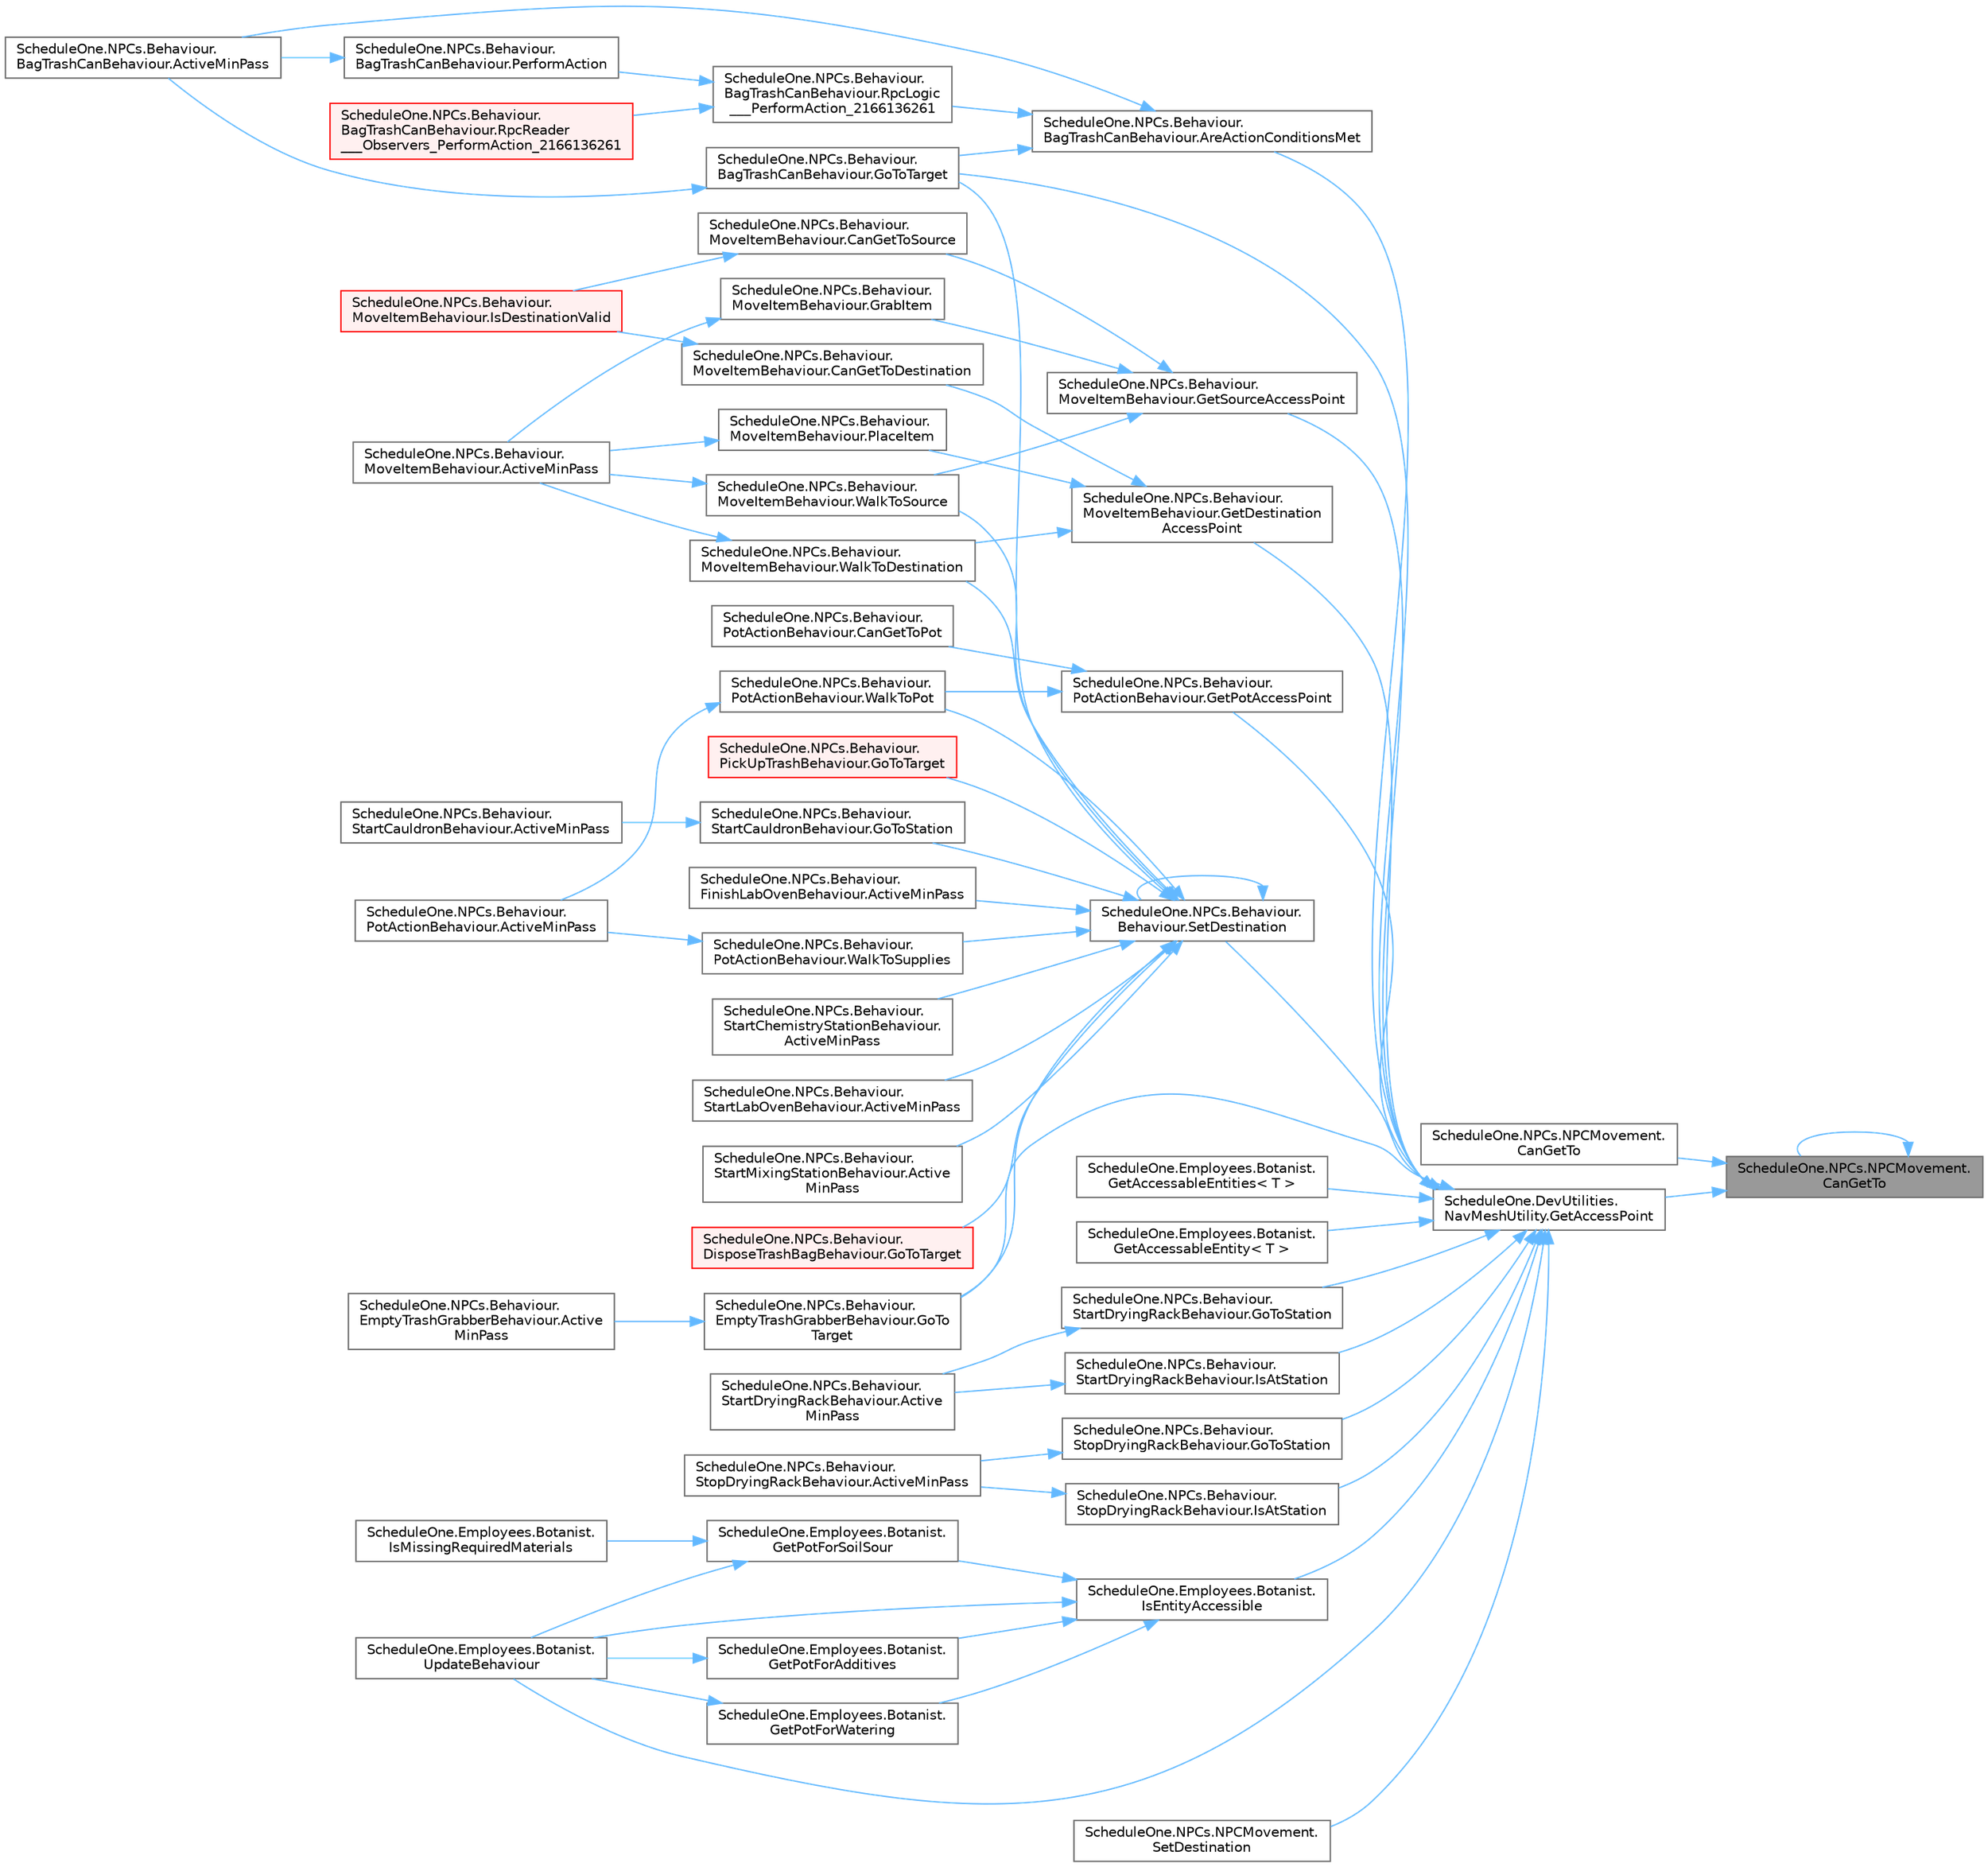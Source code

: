 digraph "ScheduleOne.NPCs.NPCMovement.CanGetTo"
{
 // LATEX_PDF_SIZE
  bgcolor="transparent";
  edge [fontname=Helvetica,fontsize=10,labelfontname=Helvetica,labelfontsize=10];
  node [fontname=Helvetica,fontsize=10,shape=box,height=0.2,width=0.4];
  rankdir="RL";
  Node1 [id="Node000001",label="ScheduleOne.NPCs.NPCMovement.\lCanGetTo",height=0.2,width=0.4,color="gray40", fillcolor="grey60", style="filled", fontcolor="black",tooltip=" "];
  Node1 -> Node2 [id="edge1_Node000001_Node000002",dir="back",color="steelblue1",style="solid",tooltip=" "];
  Node2 [id="Node000002",label="ScheduleOne.NPCs.NPCMovement.\lCanGetTo",height=0.2,width=0.4,color="grey40", fillcolor="white", style="filled",URL="$class_schedule_one_1_1_n_p_cs_1_1_n_p_c_movement.html#a8c6e80f04849b9d723b2d88539c1d7c1",tooltip=" "];
  Node1 -> Node1 [id="edge2_Node000001_Node000001",dir="back",color="steelblue1",style="solid",tooltip=" "];
  Node1 -> Node3 [id="edge3_Node000001_Node000003",dir="back",color="steelblue1",style="solid",tooltip=" "];
  Node3 [id="Node000003",label="ScheduleOne.DevUtilities.\lNavMeshUtility.GetAccessPoint",height=0.2,width=0.4,color="grey40", fillcolor="white", style="filled",URL="$class_schedule_one_1_1_dev_utilities_1_1_nav_mesh_utility.html#aa79e73447cb875c02e3705abe04186e6",tooltip=" "];
  Node3 -> Node4 [id="edge4_Node000003_Node000004",dir="back",color="steelblue1",style="solid",tooltip=" "];
  Node4 [id="Node000004",label="ScheduleOne.NPCs.Behaviour.\lBagTrashCanBehaviour.AreActionConditionsMet",height=0.2,width=0.4,color="grey40", fillcolor="white", style="filled",URL="$class_schedule_one_1_1_n_p_cs_1_1_behaviour_1_1_bag_trash_can_behaviour.html#a50657df15cb402a71e97fa6f6f84a943",tooltip=" "];
  Node4 -> Node5 [id="edge5_Node000004_Node000005",dir="back",color="steelblue1",style="solid",tooltip=" "];
  Node5 [id="Node000005",label="ScheduleOne.NPCs.Behaviour.\lBagTrashCanBehaviour.ActiveMinPass",height=0.2,width=0.4,color="grey40", fillcolor="white", style="filled",URL="$class_schedule_one_1_1_n_p_cs_1_1_behaviour_1_1_bag_trash_can_behaviour.html#ad04a32218f99880ab62b5c48880ef8e1",tooltip=" "];
  Node4 -> Node6 [id="edge6_Node000004_Node000006",dir="back",color="steelblue1",style="solid",tooltip=" "];
  Node6 [id="Node000006",label="ScheduleOne.NPCs.Behaviour.\lBagTrashCanBehaviour.GoToTarget",height=0.2,width=0.4,color="grey40", fillcolor="white", style="filled",URL="$class_schedule_one_1_1_n_p_cs_1_1_behaviour_1_1_bag_trash_can_behaviour.html#a681cc42cab8ace3a28f23b7145acbc27",tooltip=" "];
  Node6 -> Node5 [id="edge7_Node000006_Node000005",dir="back",color="steelblue1",style="solid",tooltip=" "];
  Node4 -> Node7 [id="edge8_Node000004_Node000007",dir="back",color="steelblue1",style="solid",tooltip=" "];
  Node7 [id="Node000007",label="ScheduleOne.NPCs.Behaviour.\lBagTrashCanBehaviour.RpcLogic\l___PerformAction_2166136261",height=0.2,width=0.4,color="grey40", fillcolor="white", style="filled",URL="$class_schedule_one_1_1_n_p_cs_1_1_behaviour_1_1_bag_trash_can_behaviour.html#aded21b669b34100054fbd7f72acdf9ac",tooltip=" "];
  Node7 -> Node8 [id="edge9_Node000007_Node000008",dir="back",color="steelblue1",style="solid",tooltip=" "];
  Node8 [id="Node000008",label="ScheduleOne.NPCs.Behaviour.\lBagTrashCanBehaviour.PerformAction",height=0.2,width=0.4,color="grey40", fillcolor="white", style="filled",URL="$class_schedule_one_1_1_n_p_cs_1_1_behaviour_1_1_bag_trash_can_behaviour.html#a4caa129e87695119483e477a2cb46035",tooltip=" "];
  Node8 -> Node5 [id="edge10_Node000008_Node000005",dir="back",color="steelblue1",style="solid",tooltip=" "];
  Node7 -> Node9 [id="edge11_Node000007_Node000009",dir="back",color="steelblue1",style="solid",tooltip=" "];
  Node9 [id="Node000009",label="ScheduleOne.NPCs.Behaviour.\lBagTrashCanBehaviour.RpcReader\l___Observers_PerformAction_2166136261",height=0.2,width=0.4,color="red", fillcolor="#FFF0F0", style="filled",URL="$class_schedule_one_1_1_n_p_cs_1_1_behaviour_1_1_bag_trash_can_behaviour.html#a543449b537593677bb651faa29748753",tooltip=" "];
  Node3 -> Node13 [id="edge12_Node000003_Node000013",dir="back",color="steelblue1",style="solid",tooltip=" "];
  Node13 [id="Node000013",label="ScheduleOne.Employees.Botanist.\lGetAccessableEntities\< T \>",height=0.2,width=0.4,color="grey40", fillcolor="white", style="filled",URL="$class_schedule_one_1_1_employees_1_1_botanist.html#a565e440e13676027a010ccc875d85483",tooltip=" "];
  Node3 -> Node14 [id="edge13_Node000003_Node000014",dir="back",color="steelblue1",style="solid",tooltip=" "];
  Node14 [id="Node000014",label="ScheduleOne.Employees.Botanist.\lGetAccessableEntity\< T \>",height=0.2,width=0.4,color="grey40", fillcolor="white", style="filled",URL="$class_schedule_one_1_1_employees_1_1_botanist.html#a1bde54be8062f991ce9d3c84640ec497",tooltip=" "];
  Node3 -> Node15 [id="edge14_Node000003_Node000015",dir="back",color="steelblue1",style="solid",tooltip=" "];
  Node15 [id="Node000015",label="ScheduleOne.NPCs.Behaviour.\lMoveItemBehaviour.GetDestination\lAccessPoint",height=0.2,width=0.4,color="grey40", fillcolor="white", style="filled",URL="$class_schedule_one_1_1_n_p_cs_1_1_behaviour_1_1_move_item_behaviour.html#aa1385271b519dffd8dec1b4047fa5739",tooltip=" "];
  Node15 -> Node16 [id="edge15_Node000015_Node000016",dir="back",color="steelblue1",style="solid",tooltip=" "];
  Node16 [id="Node000016",label="ScheduleOne.NPCs.Behaviour.\lMoveItemBehaviour.CanGetToDestination",height=0.2,width=0.4,color="grey40", fillcolor="white", style="filled",URL="$class_schedule_one_1_1_n_p_cs_1_1_behaviour_1_1_move_item_behaviour.html#a8afca9f22ca058dedec2864112b2541e",tooltip=" "];
  Node16 -> Node17 [id="edge16_Node000016_Node000017",dir="back",color="steelblue1",style="solid",tooltip=" "];
  Node17 [id="Node000017",label="ScheduleOne.NPCs.Behaviour.\lMoveItemBehaviour.IsDestinationValid",height=0.2,width=0.4,color="red", fillcolor="#FFF0F0", style="filled",URL="$class_schedule_one_1_1_n_p_cs_1_1_behaviour_1_1_move_item_behaviour.html#ab31cd8a33336038094eaecc360edb43e",tooltip=" "];
  Node15 -> Node28 [id="edge17_Node000015_Node000028",dir="back",color="steelblue1",style="solid",tooltip=" "];
  Node28 [id="Node000028",label="ScheduleOne.NPCs.Behaviour.\lMoveItemBehaviour.PlaceItem",height=0.2,width=0.4,color="grey40", fillcolor="white", style="filled",URL="$class_schedule_one_1_1_n_p_cs_1_1_behaviour_1_1_move_item_behaviour.html#a636fd1d904950b20315be8cb4371ec46",tooltip=" "];
  Node28 -> Node21 [id="edge18_Node000028_Node000021",dir="back",color="steelblue1",style="solid",tooltip=" "];
  Node21 [id="Node000021",label="ScheduleOne.NPCs.Behaviour.\lMoveItemBehaviour.ActiveMinPass",height=0.2,width=0.4,color="grey40", fillcolor="white", style="filled",URL="$class_schedule_one_1_1_n_p_cs_1_1_behaviour_1_1_move_item_behaviour.html#a34e0070e10046156e6545da3fccdd0d6",tooltip=" "];
  Node15 -> Node29 [id="edge19_Node000015_Node000029",dir="back",color="steelblue1",style="solid",tooltip=" "];
  Node29 [id="Node000029",label="ScheduleOne.NPCs.Behaviour.\lMoveItemBehaviour.WalkToDestination",height=0.2,width=0.4,color="grey40", fillcolor="white", style="filled",URL="$class_schedule_one_1_1_n_p_cs_1_1_behaviour_1_1_move_item_behaviour.html#a844e81b8e995701cfeb3d7c14d81d39e",tooltip=" "];
  Node29 -> Node21 [id="edge20_Node000029_Node000021",dir="back",color="steelblue1",style="solid",tooltip=" "];
  Node3 -> Node30 [id="edge21_Node000003_Node000030",dir="back",color="steelblue1",style="solid",tooltip=" "];
  Node30 [id="Node000030",label="ScheduleOne.NPCs.Behaviour.\lPotActionBehaviour.GetPotAccessPoint",height=0.2,width=0.4,color="grey40", fillcolor="white", style="filled",URL="$class_schedule_one_1_1_n_p_cs_1_1_behaviour_1_1_pot_action_behaviour.html#a95735f97fac1d03cf499f22ba710bc78",tooltip=" "];
  Node30 -> Node31 [id="edge22_Node000030_Node000031",dir="back",color="steelblue1",style="solid",tooltip=" "];
  Node31 [id="Node000031",label="ScheduleOne.NPCs.Behaviour.\lPotActionBehaviour.CanGetToPot",height=0.2,width=0.4,color="grey40", fillcolor="white", style="filled",URL="$class_schedule_one_1_1_n_p_cs_1_1_behaviour_1_1_pot_action_behaviour.html#a734d3a20ee4841254cd49a9f0f31cc8a",tooltip=" "];
  Node30 -> Node32 [id="edge23_Node000030_Node000032",dir="back",color="steelblue1",style="solid",tooltip=" "];
  Node32 [id="Node000032",label="ScheduleOne.NPCs.Behaviour.\lPotActionBehaviour.WalkToPot",height=0.2,width=0.4,color="grey40", fillcolor="white", style="filled",URL="$class_schedule_one_1_1_n_p_cs_1_1_behaviour_1_1_pot_action_behaviour.html#ab6d33024b8650cf5626bddff733b6e58",tooltip=" "];
  Node32 -> Node33 [id="edge24_Node000032_Node000033",dir="back",color="steelblue1",style="solid",tooltip=" "];
  Node33 [id="Node000033",label="ScheduleOne.NPCs.Behaviour.\lPotActionBehaviour.ActiveMinPass",height=0.2,width=0.4,color="grey40", fillcolor="white", style="filled",URL="$class_schedule_one_1_1_n_p_cs_1_1_behaviour_1_1_pot_action_behaviour.html#ad305494e39fe5139521c284cd8e87fb1",tooltip=" "];
  Node3 -> Node34 [id="edge25_Node000003_Node000034",dir="back",color="steelblue1",style="solid",tooltip=" "];
  Node34 [id="Node000034",label="ScheduleOne.NPCs.Behaviour.\lMoveItemBehaviour.GetSourceAccessPoint",height=0.2,width=0.4,color="grey40", fillcolor="white", style="filled",URL="$class_schedule_one_1_1_n_p_cs_1_1_behaviour_1_1_move_item_behaviour.html#a9c089e7ad9943e11bf113f4cc7b61a59",tooltip=" "];
  Node34 -> Node35 [id="edge26_Node000034_Node000035",dir="back",color="steelblue1",style="solid",tooltip=" "];
  Node35 [id="Node000035",label="ScheduleOne.NPCs.Behaviour.\lMoveItemBehaviour.CanGetToSource",height=0.2,width=0.4,color="grey40", fillcolor="white", style="filled",URL="$class_schedule_one_1_1_n_p_cs_1_1_behaviour_1_1_move_item_behaviour.html#a6f8ccfea733e1d3b035b44213ed70e1e",tooltip=" "];
  Node35 -> Node17 [id="edge27_Node000035_Node000017",dir="back",color="steelblue1",style="solid",tooltip=" "];
  Node34 -> Node20 [id="edge28_Node000034_Node000020",dir="back",color="steelblue1",style="solid",tooltip=" "];
  Node20 [id="Node000020",label="ScheduleOne.NPCs.Behaviour.\lMoveItemBehaviour.GrabItem",height=0.2,width=0.4,color="grey40", fillcolor="white", style="filled",URL="$class_schedule_one_1_1_n_p_cs_1_1_behaviour_1_1_move_item_behaviour.html#ae160dfb1c9394201f7b3ad00860e4052",tooltip=" "];
  Node20 -> Node21 [id="edge29_Node000020_Node000021",dir="back",color="steelblue1",style="solid",tooltip=" "];
  Node34 -> Node36 [id="edge30_Node000034_Node000036",dir="back",color="steelblue1",style="solid",tooltip=" "];
  Node36 [id="Node000036",label="ScheduleOne.NPCs.Behaviour.\lMoveItemBehaviour.WalkToSource",height=0.2,width=0.4,color="grey40", fillcolor="white", style="filled",URL="$class_schedule_one_1_1_n_p_cs_1_1_behaviour_1_1_move_item_behaviour.html#ac0baeb7cad72bff5dbd54ecabd041a49",tooltip=" "];
  Node36 -> Node21 [id="edge31_Node000036_Node000021",dir="back",color="steelblue1",style="solid",tooltip=" "];
  Node3 -> Node37 [id="edge32_Node000003_Node000037",dir="back",color="steelblue1",style="solid",tooltip=" "];
  Node37 [id="Node000037",label="ScheduleOne.NPCs.Behaviour.\lStartDryingRackBehaviour.GoToStation",height=0.2,width=0.4,color="grey40", fillcolor="white", style="filled",URL="$class_schedule_one_1_1_n_p_cs_1_1_behaviour_1_1_start_drying_rack_behaviour.html#af089901c8198ed701ad916bfc89df71b",tooltip=" "];
  Node37 -> Node38 [id="edge33_Node000037_Node000038",dir="back",color="steelblue1",style="solid",tooltip=" "];
  Node38 [id="Node000038",label="ScheduleOne.NPCs.Behaviour.\lStartDryingRackBehaviour.Active\lMinPass",height=0.2,width=0.4,color="grey40", fillcolor="white", style="filled",URL="$class_schedule_one_1_1_n_p_cs_1_1_behaviour_1_1_start_drying_rack_behaviour.html#ab441e9125aa3b216c9aaa7f72d4ae75a",tooltip=" "];
  Node3 -> Node39 [id="edge34_Node000003_Node000039",dir="back",color="steelblue1",style="solid",tooltip=" "];
  Node39 [id="Node000039",label="ScheduleOne.NPCs.Behaviour.\lStopDryingRackBehaviour.GoToStation",height=0.2,width=0.4,color="grey40", fillcolor="white", style="filled",URL="$class_schedule_one_1_1_n_p_cs_1_1_behaviour_1_1_stop_drying_rack_behaviour.html#a1c11705e31a31c2daee1589e63c8337e",tooltip=" "];
  Node39 -> Node40 [id="edge35_Node000039_Node000040",dir="back",color="steelblue1",style="solid",tooltip=" "];
  Node40 [id="Node000040",label="ScheduleOne.NPCs.Behaviour.\lStopDryingRackBehaviour.ActiveMinPass",height=0.2,width=0.4,color="grey40", fillcolor="white", style="filled",URL="$class_schedule_one_1_1_n_p_cs_1_1_behaviour_1_1_stop_drying_rack_behaviour.html#a4ed6989e053befe84d5cc43875101311",tooltip=" "];
  Node3 -> Node6 [id="edge36_Node000003_Node000006",dir="back",color="steelblue1",style="solid",tooltip=" "];
  Node3 -> Node41 [id="edge37_Node000003_Node000041",dir="back",color="steelblue1",style="solid",tooltip=" "];
  Node41 [id="Node000041",label="ScheduleOne.NPCs.Behaviour.\lEmptyTrashGrabberBehaviour.GoTo\lTarget",height=0.2,width=0.4,color="grey40", fillcolor="white", style="filled",URL="$class_schedule_one_1_1_n_p_cs_1_1_behaviour_1_1_empty_trash_grabber_behaviour.html#a78484b8789878c546a85037c92d3de8e",tooltip=" "];
  Node41 -> Node42 [id="edge38_Node000041_Node000042",dir="back",color="steelblue1",style="solid",tooltip=" "];
  Node42 [id="Node000042",label="ScheduleOne.NPCs.Behaviour.\lEmptyTrashGrabberBehaviour.Active\lMinPass",height=0.2,width=0.4,color="grey40", fillcolor="white", style="filled",URL="$class_schedule_one_1_1_n_p_cs_1_1_behaviour_1_1_empty_trash_grabber_behaviour.html#ae1697d58ff3dbdd9776a9a38df360bd7",tooltip=" "];
  Node3 -> Node43 [id="edge39_Node000003_Node000043",dir="back",color="steelblue1",style="solid",tooltip=" "];
  Node43 [id="Node000043",label="ScheduleOne.NPCs.Behaviour.\lStartDryingRackBehaviour.IsAtStation",height=0.2,width=0.4,color="grey40", fillcolor="white", style="filled",URL="$class_schedule_one_1_1_n_p_cs_1_1_behaviour_1_1_start_drying_rack_behaviour.html#a05fadbbb2fafa4e80f5b84a17fbe2af6",tooltip=" "];
  Node43 -> Node38 [id="edge40_Node000043_Node000038",dir="back",color="steelblue1",style="solid",tooltip=" "];
  Node3 -> Node44 [id="edge41_Node000003_Node000044",dir="back",color="steelblue1",style="solid",tooltip=" "];
  Node44 [id="Node000044",label="ScheduleOne.NPCs.Behaviour.\lStopDryingRackBehaviour.IsAtStation",height=0.2,width=0.4,color="grey40", fillcolor="white", style="filled",URL="$class_schedule_one_1_1_n_p_cs_1_1_behaviour_1_1_stop_drying_rack_behaviour.html#a60f5d353ed79fa2ef1d457d613e1bbbf",tooltip=" "];
  Node44 -> Node40 [id="edge42_Node000044_Node000040",dir="back",color="steelblue1",style="solid",tooltip=" "];
  Node3 -> Node45 [id="edge43_Node000003_Node000045",dir="back",color="steelblue1",style="solid",tooltip=" "];
  Node45 [id="Node000045",label="ScheduleOne.Employees.Botanist.\lIsEntityAccessible",height=0.2,width=0.4,color="grey40", fillcolor="white", style="filled",URL="$class_schedule_one_1_1_employees_1_1_botanist.html#a939df9ddfb53d4b4653ccd931498aa6b",tooltip=" "];
  Node45 -> Node46 [id="edge44_Node000045_Node000046",dir="back",color="steelblue1",style="solid",tooltip=" "];
  Node46 [id="Node000046",label="ScheduleOne.Employees.Botanist.\lGetPotForAdditives",height=0.2,width=0.4,color="grey40", fillcolor="white", style="filled",URL="$class_schedule_one_1_1_employees_1_1_botanist.html#af44a6cc21abbeb158284df08e42ff481",tooltip=" "];
  Node46 -> Node47 [id="edge45_Node000046_Node000047",dir="back",color="steelblue1",style="solid",tooltip=" "];
  Node47 [id="Node000047",label="ScheduleOne.Employees.Botanist.\lUpdateBehaviour",height=0.2,width=0.4,color="grey40", fillcolor="white", style="filled",URL="$class_schedule_one_1_1_employees_1_1_botanist.html#a939e2da60955dd5781f8e954b93ea48a",tooltip=" "];
  Node45 -> Node48 [id="edge46_Node000045_Node000048",dir="back",color="steelblue1",style="solid",tooltip=" "];
  Node48 [id="Node000048",label="ScheduleOne.Employees.Botanist.\lGetPotForSoilSour",height=0.2,width=0.4,color="grey40", fillcolor="white", style="filled",URL="$class_schedule_one_1_1_employees_1_1_botanist.html#a90a7731832f0f3ebf61eb60d41bb72d5",tooltip=" "];
  Node48 -> Node49 [id="edge47_Node000048_Node000049",dir="back",color="steelblue1",style="solid",tooltip=" "];
  Node49 [id="Node000049",label="ScheduleOne.Employees.Botanist.\lIsMissingRequiredMaterials",height=0.2,width=0.4,color="grey40", fillcolor="white", style="filled",URL="$class_schedule_one_1_1_employees_1_1_botanist.html#ae243bcd45224f7080f54a3c37adf1577",tooltip=" "];
  Node48 -> Node47 [id="edge48_Node000048_Node000047",dir="back",color="steelblue1",style="solid",tooltip=" "];
  Node45 -> Node50 [id="edge49_Node000045_Node000050",dir="back",color="steelblue1",style="solid",tooltip=" "];
  Node50 [id="Node000050",label="ScheduleOne.Employees.Botanist.\lGetPotForWatering",height=0.2,width=0.4,color="grey40", fillcolor="white", style="filled",URL="$class_schedule_one_1_1_employees_1_1_botanist.html#a4ce5c305943c6214ff6c45c1b6d1b6a7",tooltip=" "];
  Node50 -> Node47 [id="edge50_Node000050_Node000047",dir="back",color="steelblue1",style="solid",tooltip=" "];
  Node45 -> Node47 [id="edge51_Node000045_Node000047",dir="back",color="steelblue1",style="solid",tooltip=" "];
  Node3 -> Node51 [id="edge52_Node000003_Node000051",dir="back",color="steelblue1",style="solid",tooltip=" "];
  Node51 [id="Node000051",label="ScheduleOne.NPCs.Behaviour.\lBehaviour.SetDestination",height=0.2,width=0.4,color="grey40", fillcolor="white", style="filled",URL="$class_schedule_one_1_1_n_p_cs_1_1_behaviour_1_1_behaviour.html#a100eee338c8c31b2d01ab0214c3bb15a",tooltip=" "];
  Node51 -> Node52 [id="edge53_Node000051_Node000052",dir="back",color="steelblue1",style="solid",tooltip=" "];
  Node52 [id="Node000052",label="ScheduleOne.NPCs.Behaviour.\lFinishLabOvenBehaviour.ActiveMinPass",height=0.2,width=0.4,color="grey40", fillcolor="white", style="filled",URL="$class_schedule_one_1_1_n_p_cs_1_1_behaviour_1_1_finish_lab_oven_behaviour.html#a6f16fd171bfcba4108210e25c3fc8a83",tooltip=" "];
  Node51 -> Node53 [id="edge54_Node000051_Node000053",dir="back",color="steelblue1",style="solid",tooltip=" "];
  Node53 [id="Node000053",label="ScheduleOne.NPCs.Behaviour.\lStartChemistryStationBehaviour.\lActiveMinPass",height=0.2,width=0.4,color="grey40", fillcolor="white", style="filled",URL="$class_schedule_one_1_1_n_p_cs_1_1_behaviour_1_1_start_chemistry_station_behaviour.html#aa416d1739ee51b3eb9c620e753a4c582",tooltip=" "];
  Node51 -> Node54 [id="edge55_Node000051_Node000054",dir="back",color="steelblue1",style="solid",tooltip=" "];
  Node54 [id="Node000054",label="ScheduleOne.NPCs.Behaviour.\lStartLabOvenBehaviour.ActiveMinPass",height=0.2,width=0.4,color="grey40", fillcolor="white", style="filled",URL="$class_schedule_one_1_1_n_p_cs_1_1_behaviour_1_1_start_lab_oven_behaviour.html#ae31235c80d0b0dc45161de6f44030a50",tooltip=" "];
  Node51 -> Node55 [id="edge56_Node000051_Node000055",dir="back",color="steelblue1",style="solid",tooltip=" "];
  Node55 [id="Node000055",label="ScheduleOne.NPCs.Behaviour.\lStartMixingStationBehaviour.Active\lMinPass",height=0.2,width=0.4,color="grey40", fillcolor="white", style="filled",URL="$class_schedule_one_1_1_n_p_cs_1_1_behaviour_1_1_start_mixing_station_behaviour.html#adb6f83efd5d7bf707e37817caa2ed714",tooltip=" "];
  Node51 -> Node56 [id="edge57_Node000051_Node000056",dir="back",color="steelblue1",style="solid",tooltip=" "];
  Node56 [id="Node000056",label="ScheduleOne.NPCs.Behaviour.\lStartCauldronBehaviour.GoToStation",height=0.2,width=0.4,color="grey40", fillcolor="white", style="filled",URL="$class_schedule_one_1_1_n_p_cs_1_1_behaviour_1_1_start_cauldron_behaviour.html#a2f7d3fb3783685be77f79a0c1784b98b",tooltip=" "];
  Node56 -> Node57 [id="edge58_Node000056_Node000057",dir="back",color="steelblue1",style="solid",tooltip=" "];
  Node57 [id="Node000057",label="ScheduleOne.NPCs.Behaviour.\lStartCauldronBehaviour.ActiveMinPass",height=0.2,width=0.4,color="grey40", fillcolor="white", style="filled",URL="$class_schedule_one_1_1_n_p_cs_1_1_behaviour_1_1_start_cauldron_behaviour.html#ad35d3ea9adf773ca01a1d322ed40c07a",tooltip=" "];
  Node51 -> Node6 [id="edge59_Node000051_Node000006",dir="back",color="steelblue1",style="solid",tooltip=" "];
  Node51 -> Node58 [id="edge60_Node000051_Node000058",dir="back",color="steelblue1",style="solid",tooltip=" "];
  Node58 [id="Node000058",label="ScheduleOne.NPCs.Behaviour.\lDisposeTrashBagBehaviour.GoToTarget",height=0.2,width=0.4,color="red", fillcolor="#FFF0F0", style="filled",URL="$class_schedule_one_1_1_n_p_cs_1_1_behaviour_1_1_dispose_trash_bag_behaviour.html#a8c74bdc2815449c2de1f90ae3a1324c4",tooltip=" "];
  Node51 -> Node41 [id="edge61_Node000051_Node000041",dir="back",color="steelblue1",style="solid",tooltip=" "];
  Node51 -> Node60 [id="edge62_Node000051_Node000060",dir="back",color="steelblue1",style="solid",tooltip=" "];
  Node60 [id="Node000060",label="ScheduleOne.NPCs.Behaviour.\lPickUpTrashBehaviour.GoToTarget",height=0.2,width=0.4,color="red", fillcolor="#FFF0F0", style="filled",URL="$class_schedule_one_1_1_n_p_cs_1_1_behaviour_1_1_pick_up_trash_behaviour.html#a3044396bb923368bf2116697d82a6217",tooltip=" "];
  Node51 -> Node51 [id="edge63_Node000051_Node000051",dir="back",color="steelblue1",style="solid",tooltip=" "];
  Node51 -> Node29 [id="edge64_Node000051_Node000029",dir="back",color="steelblue1",style="solid",tooltip=" "];
  Node51 -> Node32 [id="edge65_Node000051_Node000032",dir="back",color="steelblue1",style="solid",tooltip=" "];
  Node51 -> Node36 [id="edge66_Node000051_Node000036",dir="back",color="steelblue1",style="solid",tooltip=" "];
  Node51 -> Node62 [id="edge67_Node000051_Node000062",dir="back",color="steelblue1",style="solid",tooltip=" "];
  Node62 [id="Node000062",label="ScheduleOne.NPCs.Behaviour.\lPotActionBehaviour.WalkToSupplies",height=0.2,width=0.4,color="grey40", fillcolor="white", style="filled",URL="$class_schedule_one_1_1_n_p_cs_1_1_behaviour_1_1_pot_action_behaviour.html#a42d60871d6d287124b2a27e70390d5f9",tooltip=" "];
  Node62 -> Node33 [id="edge68_Node000062_Node000033",dir="back",color="steelblue1",style="solid",tooltip=" "];
  Node3 -> Node63 [id="edge69_Node000003_Node000063",dir="back",color="steelblue1",style="solid",tooltip=" "];
  Node63 [id="Node000063",label="ScheduleOne.NPCs.NPCMovement.\lSetDestination",height=0.2,width=0.4,color="grey40", fillcolor="white", style="filled",URL="$class_schedule_one_1_1_n_p_cs_1_1_n_p_c_movement.html#aa9604cda673a8e624d804f14a5e1cb05",tooltip=" "];
  Node3 -> Node47 [id="edge70_Node000003_Node000047",dir="back",color="steelblue1",style="solid",tooltip=" "];
}
